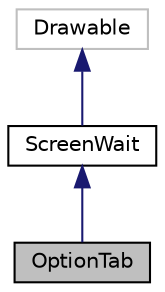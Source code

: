 digraph "OptionTab"
{
  edge [fontname="Helvetica",fontsize="10",labelfontname="Helvetica",labelfontsize="10"];
  node [fontname="Helvetica",fontsize="10",shape=record];
  Node1 [label="OptionTab",height=0.2,width=0.4,color="black", fillcolor="grey75", style="filled", fontcolor="black"];
  Node2 -> Node1 [dir="back",color="midnightblue",fontsize="10",style="solid",fontname="Helvetica"];
  Node2 [label="ScreenWait",height=0.2,width=0.4,color="black", fillcolor="white", style="filled",URL="$class_screen_wait.html",tooltip="Classe utilisée afin de mettre une image en fond ainsi qu&#39;un texte et attend que la touche espace soi..."];
  Node3 -> Node2 [dir="back",color="midnightblue",fontsize="10",style="solid",fontname="Helvetica"];
  Node3 [label="Drawable",height=0.2,width=0.4,color="grey75", fillcolor="white", style="filled"];
}
